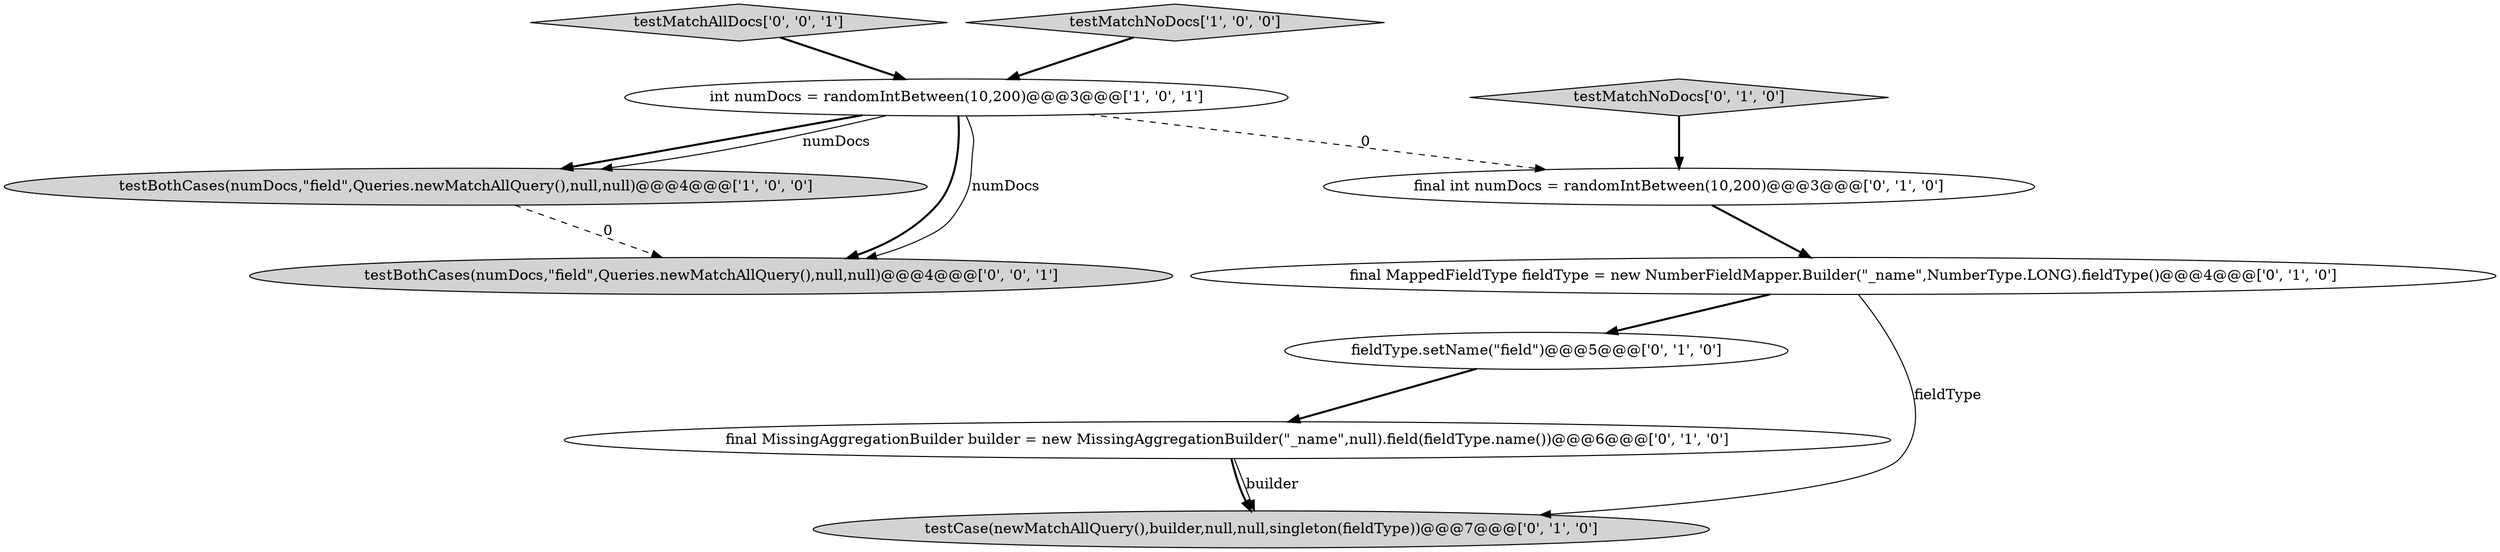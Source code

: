 digraph {
9 [style = filled, label = "testMatchAllDocs['0', '0', '1']", fillcolor = lightgray, shape = diamond image = "AAA0AAABBB3BBB"];
2 [style = filled, label = "testBothCases(numDocs,\"field\",Queries.newMatchAllQuery(),null,null)@@@4@@@['1', '0', '0']", fillcolor = lightgray, shape = ellipse image = "AAA0AAABBB1BBB"];
3 [style = filled, label = "final int numDocs = randomIntBetween(10,200)@@@3@@@['0', '1', '0']", fillcolor = white, shape = ellipse image = "AAA1AAABBB2BBB"];
5 [style = filled, label = "fieldType.setName(\"field\")@@@5@@@['0', '1', '0']", fillcolor = white, shape = ellipse image = "AAA0AAABBB2BBB"];
7 [style = filled, label = "testMatchNoDocs['0', '1', '0']", fillcolor = lightgray, shape = diamond image = "AAA0AAABBB2BBB"];
8 [style = filled, label = "final MissingAggregationBuilder builder = new MissingAggregationBuilder(\"_name\",null).field(fieldType.name())@@@6@@@['0', '1', '0']", fillcolor = white, shape = ellipse image = "AAA1AAABBB2BBB"];
0 [style = filled, label = "int numDocs = randomIntBetween(10,200)@@@3@@@['1', '0', '1']", fillcolor = white, shape = ellipse image = "AAA0AAABBB1BBB"];
6 [style = filled, label = "final MappedFieldType fieldType = new NumberFieldMapper.Builder(\"_name\",NumberType.LONG).fieldType()@@@4@@@['0', '1', '0']", fillcolor = white, shape = ellipse image = "AAA0AAABBB2BBB"];
1 [style = filled, label = "testMatchNoDocs['1', '0', '0']", fillcolor = lightgray, shape = diamond image = "AAA0AAABBB1BBB"];
10 [style = filled, label = "testBothCases(numDocs,\"field\",Queries.newMatchAllQuery(),null,null)@@@4@@@['0', '0', '1']", fillcolor = lightgray, shape = ellipse image = "AAA0AAABBB3BBB"];
4 [style = filled, label = "testCase(newMatchAllQuery(),builder,null,null,singleton(fieldType))@@@7@@@['0', '1', '0']", fillcolor = lightgray, shape = ellipse image = "AAA1AAABBB2BBB"];
0->10 [style = bold, label=""];
6->4 [style = solid, label="fieldType"];
2->10 [style = dashed, label="0"];
0->2 [style = bold, label=""];
0->3 [style = dashed, label="0"];
8->4 [style = solid, label="builder"];
5->8 [style = bold, label=""];
9->0 [style = bold, label=""];
0->2 [style = solid, label="numDocs"];
3->6 [style = bold, label=""];
8->4 [style = bold, label=""];
0->10 [style = solid, label="numDocs"];
6->5 [style = bold, label=""];
1->0 [style = bold, label=""];
7->3 [style = bold, label=""];
}
